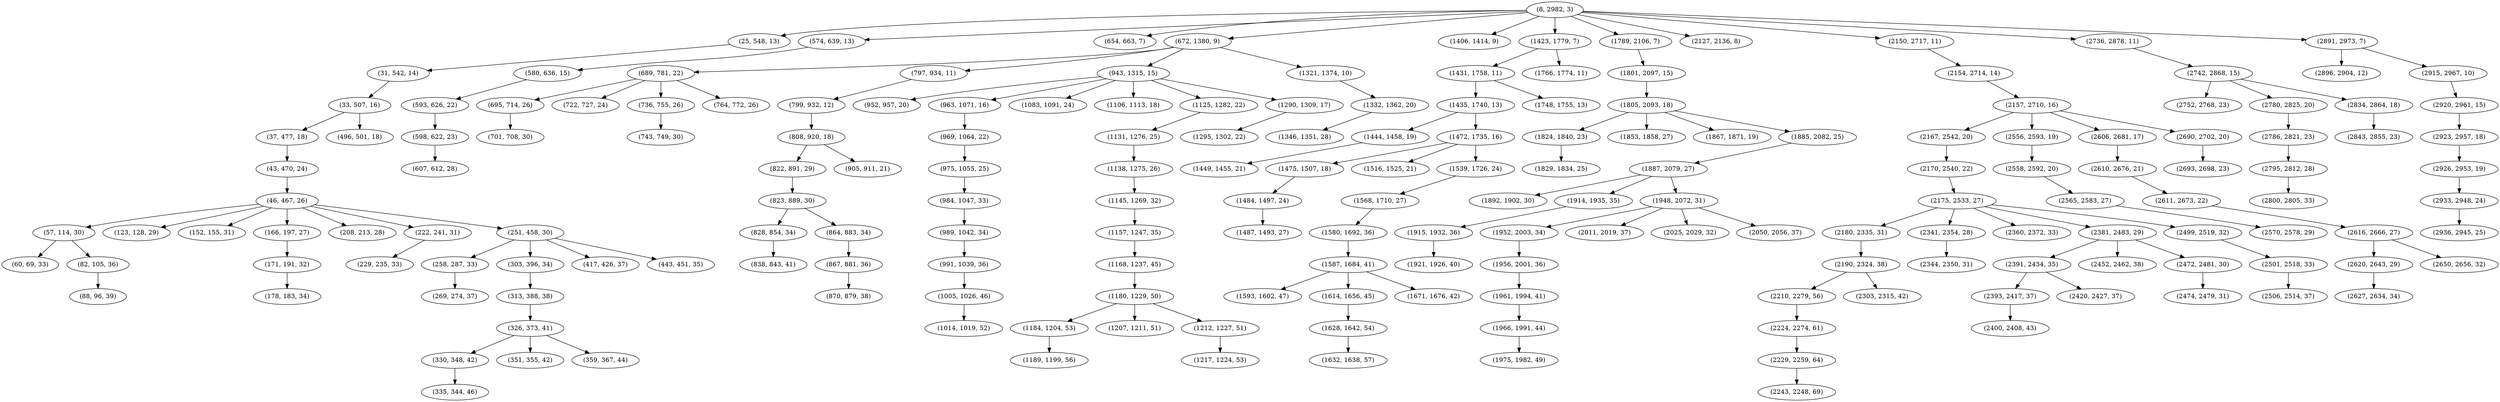 digraph tree {
    "(8, 2982, 3)";
    "(25, 548, 13)";
    "(31, 542, 14)";
    "(33, 507, 16)";
    "(37, 477, 18)";
    "(43, 470, 24)";
    "(46, 467, 26)";
    "(57, 114, 30)";
    "(60, 69, 33)";
    "(82, 105, 36)";
    "(88, 96, 39)";
    "(123, 128, 29)";
    "(152, 155, 31)";
    "(166, 197, 27)";
    "(171, 191, 32)";
    "(178, 183, 34)";
    "(208, 213, 28)";
    "(222, 241, 31)";
    "(229, 235, 33)";
    "(251, 458, 30)";
    "(258, 287, 33)";
    "(269, 274, 37)";
    "(303, 396, 34)";
    "(313, 388, 38)";
    "(326, 373, 41)";
    "(330, 348, 42)";
    "(335, 344, 46)";
    "(351, 355, 42)";
    "(359, 367, 44)";
    "(417, 426, 37)";
    "(443, 451, 35)";
    "(496, 501, 18)";
    "(574, 639, 13)";
    "(580, 636, 15)";
    "(593, 626, 22)";
    "(598, 622, 23)";
    "(607, 612, 28)";
    "(654, 663, 7)";
    "(672, 1380, 9)";
    "(689, 781, 22)";
    "(695, 714, 26)";
    "(701, 708, 30)";
    "(722, 727, 24)";
    "(736, 755, 26)";
    "(743, 749, 30)";
    "(764, 772, 26)";
    "(797, 934, 11)";
    "(799, 932, 12)";
    "(808, 920, 18)";
    "(822, 891, 29)";
    "(823, 889, 30)";
    "(828, 854, 34)";
    "(838, 843, 41)";
    "(864, 883, 34)";
    "(867, 881, 36)";
    "(870, 879, 38)";
    "(905, 911, 21)";
    "(943, 1315, 15)";
    "(952, 957, 20)";
    "(963, 1071, 16)";
    "(969, 1064, 22)";
    "(975, 1055, 25)";
    "(984, 1047, 33)";
    "(989, 1042, 34)";
    "(991, 1039, 36)";
    "(1005, 1026, 46)";
    "(1014, 1019, 52)";
    "(1083, 1091, 24)";
    "(1106, 1113, 18)";
    "(1125, 1282, 22)";
    "(1131, 1276, 25)";
    "(1138, 1275, 26)";
    "(1145, 1269, 32)";
    "(1157, 1247, 35)";
    "(1168, 1237, 45)";
    "(1180, 1229, 50)";
    "(1184, 1204, 53)";
    "(1189, 1199, 56)";
    "(1207, 1211, 51)";
    "(1212, 1227, 51)";
    "(1217, 1224, 53)";
    "(1290, 1309, 17)";
    "(1295, 1302, 22)";
    "(1321, 1374, 10)";
    "(1332, 1362, 20)";
    "(1346, 1351, 28)";
    "(1406, 1414, 9)";
    "(1423, 1779, 7)";
    "(1431, 1758, 11)";
    "(1435, 1740, 13)";
    "(1444, 1458, 19)";
    "(1449, 1455, 21)";
    "(1472, 1735, 16)";
    "(1475, 1507, 18)";
    "(1484, 1497, 24)";
    "(1487, 1493, 27)";
    "(1516, 1525, 21)";
    "(1539, 1726, 24)";
    "(1568, 1710, 27)";
    "(1580, 1692, 36)";
    "(1587, 1684, 41)";
    "(1593, 1602, 47)";
    "(1614, 1656, 45)";
    "(1628, 1642, 54)";
    "(1632, 1638, 57)";
    "(1671, 1676, 42)";
    "(1748, 1755, 13)";
    "(1766, 1774, 11)";
    "(1789, 2106, 7)";
    "(1801, 2097, 15)";
    "(1805, 2093, 18)";
    "(1824, 1840, 23)";
    "(1829, 1834, 25)";
    "(1853, 1858, 27)";
    "(1867, 1871, 19)";
    "(1885, 2082, 25)";
    "(1887, 2079, 27)";
    "(1892, 1902, 30)";
    "(1914, 1935, 35)";
    "(1915, 1932, 36)";
    "(1921, 1926, 40)";
    "(1948, 2072, 31)";
    "(1952, 2003, 34)";
    "(1956, 2001, 36)";
    "(1961, 1994, 41)";
    "(1966, 1991, 44)";
    "(1975, 1982, 49)";
    "(2011, 2019, 37)";
    "(2025, 2029, 32)";
    "(2050, 2056, 37)";
    "(2127, 2136, 8)";
    "(2150, 2717, 11)";
    "(2154, 2714, 14)";
    "(2157, 2710, 16)";
    "(2167, 2542, 20)";
    "(2170, 2540, 22)";
    "(2175, 2533, 27)";
    "(2180, 2335, 31)";
    "(2190, 2324, 38)";
    "(2210, 2279, 56)";
    "(2224, 2274, 61)";
    "(2229, 2259, 64)";
    "(2243, 2248, 69)";
    "(2303, 2315, 42)";
    "(2341, 2354, 28)";
    "(2344, 2350, 31)";
    "(2360, 2372, 33)";
    "(2381, 2483, 29)";
    "(2391, 2434, 35)";
    "(2393, 2417, 37)";
    "(2400, 2408, 43)";
    "(2420, 2427, 37)";
    "(2452, 2462, 38)";
    "(2472, 2481, 30)";
    "(2474, 2479, 31)";
    "(2499, 2519, 32)";
    "(2501, 2518, 33)";
    "(2506, 2514, 37)";
    "(2556, 2593, 19)";
    "(2558, 2592, 20)";
    "(2565, 2583, 27)";
    "(2570, 2578, 29)";
    "(2606, 2681, 17)";
    "(2610, 2676, 21)";
    "(2611, 2673, 22)";
    "(2616, 2666, 27)";
    "(2620, 2643, 29)";
    "(2627, 2634, 34)";
    "(2650, 2656, 32)";
    "(2690, 2702, 20)";
    "(2693, 2698, 23)";
    "(2736, 2878, 11)";
    "(2742, 2868, 15)";
    "(2752, 2768, 23)";
    "(2780, 2825, 20)";
    "(2786, 2821, 23)";
    "(2795, 2812, 28)";
    "(2800, 2805, 33)";
    "(2834, 2864, 18)";
    "(2843, 2855, 23)";
    "(2891, 2973, 7)";
    "(2896, 2904, 12)";
    "(2915, 2967, 10)";
    "(2920, 2961, 15)";
    "(2923, 2957, 18)";
    "(2926, 2953, 19)";
    "(2933, 2948, 24)";
    "(2936, 2945, 25)";
    "(8, 2982, 3)" -> "(25, 548, 13)";
    "(8, 2982, 3)" -> "(574, 639, 13)";
    "(8, 2982, 3)" -> "(654, 663, 7)";
    "(8, 2982, 3)" -> "(672, 1380, 9)";
    "(8, 2982, 3)" -> "(1406, 1414, 9)";
    "(8, 2982, 3)" -> "(1423, 1779, 7)";
    "(8, 2982, 3)" -> "(1789, 2106, 7)";
    "(8, 2982, 3)" -> "(2127, 2136, 8)";
    "(8, 2982, 3)" -> "(2150, 2717, 11)";
    "(8, 2982, 3)" -> "(2736, 2878, 11)";
    "(8, 2982, 3)" -> "(2891, 2973, 7)";
    "(25, 548, 13)" -> "(31, 542, 14)";
    "(31, 542, 14)" -> "(33, 507, 16)";
    "(33, 507, 16)" -> "(37, 477, 18)";
    "(33, 507, 16)" -> "(496, 501, 18)";
    "(37, 477, 18)" -> "(43, 470, 24)";
    "(43, 470, 24)" -> "(46, 467, 26)";
    "(46, 467, 26)" -> "(57, 114, 30)";
    "(46, 467, 26)" -> "(123, 128, 29)";
    "(46, 467, 26)" -> "(152, 155, 31)";
    "(46, 467, 26)" -> "(166, 197, 27)";
    "(46, 467, 26)" -> "(208, 213, 28)";
    "(46, 467, 26)" -> "(222, 241, 31)";
    "(46, 467, 26)" -> "(251, 458, 30)";
    "(57, 114, 30)" -> "(60, 69, 33)";
    "(57, 114, 30)" -> "(82, 105, 36)";
    "(82, 105, 36)" -> "(88, 96, 39)";
    "(166, 197, 27)" -> "(171, 191, 32)";
    "(171, 191, 32)" -> "(178, 183, 34)";
    "(222, 241, 31)" -> "(229, 235, 33)";
    "(251, 458, 30)" -> "(258, 287, 33)";
    "(251, 458, 30)" -> "(303, 396, 34)";
    "(251, 458, 30)" -> "(417, 426, 37)";
    "(251, 458, 30)" -> "(443, 451, 35)";
    "(258, 287, 33)" -> "(269, 274, 37)";
    "(303, 396, 34)" -> "(313, 388, 38)";
    "(313, 388, 38)" -> "(326, 373, 41)";
    "(326, 373, 41)" -> "(330, 348, 42)";
    "(326, 373, 41)" -> "(351, 355, 42)";
    "(326, 373, 41)" -> "(359, 367, 44)";
    "(330, 348, 42)" -> "(335, 344, 46)";
    "(574, 639, 13)" -> "(580, 636, 15)";
    "(580, 636, 15)" -> "(593, 626, 22)";
    "(593, 626, 22)" -> "(598, 622, 23)";
    "(598, 622, 23)" -> "(607, 612, 28)";
    "(672, 1380, 9)" -> "(689, 781, 22)";
    "(672, 1380, 9)" -> "(797, 934, 11)";
    "(672, 1380, 9)" -> "(943, 1315, 15)";
    "(672, 1380, 9)" -> "(1321, 1374, 10)";
    "(689, 781, 22)" -> "(695, 714, 26)";
    "(689, 781, 22)" -> "(722, 727, 24)";
    "(689, 781, 22)" -> "(736, 755, 26)";
    "(689, 781, 22)" -> "(764, 772, 26)";
    "(695, 714, 26)" -> "(701, 708, 30)";
    "(736, 755, 26)" -> "(743, 749, 30)";
    "(797, 934, 11)" -> "(799, 932, 12)";
    "(799, 932, 12)" -> "(808, 920, 18)";
    "(808, 920, 18)" -> "(822, 891, 29)";
    "(808, 920, 18)" -> "(905, 911, 21)";
    "(822, 891, 29)" -> "(823, 889, 30)";
    "(823, 889, 30)" -> "(828, 854, 34)";
    "(823, 889, 30)" -> "(864, 883, 34)";
    "(828, 854, 34)" -> "(838, 843, 41)";
    "(864, 883, 34)" -> "(867, 881, 36)";
    "(867, 881, 36)" -> "(870, 879, 38)";
    "(943, 1315, 15)" -> "(952, 957, 20)";
    "(943, 1315, 15)" -> "(963, 1071, 16)";
    "(943, 1315, 15)" -> "(1083, 1091, 24)";
    "(943, 1315, 15)" -> "(1106, 1113, 18)";
    "(943, 1315, 15)" -> "(1125, 1282, 22)";
    "(943, 1315, 15)" -> "(1290, 1309, 17)";
    "(963, 1071, 16)" -> "(969, 1064, 22)";
    "(969, 1064, 22)" -> "(975, 1055, 25)";
    "(975, 1055, 25)" -> "(984, 1047, 33)";
    "(984, 1047, 33)" -> "(989, 1042, 34)";
    "(989, 1042, 34)" -> "(991, 1039, 36)";
    "(991, 1039, 36)" -> "(1005, 1026, 46)";
    "(1005, 1026, 46)" -> "(1014, 1019, 52)";
    "(1125, 1282, 22)" -> "(1131, 1276, 25)";
    "(1131, 1276, 25)" -> "(1138, 1275, 26)";
    "(1138, 1275, 26)" -> "(1145, 1269, 32)";
    "(1145, 1269, 32)" -> "(1157, 1247, 35)";
    "(1157, 1247, 35)" -> "(1168, 1237, 45)";
    "(1168, 1237, 45)" -> "(1180, 1229, 50)";
    "(1180, 1229, 50)" -> "(1184, 1204, 53)";
    "(1180, 1229, 50)" -> "(1207, 1211, 51)";
    "(1180, 1229, 50)" -> "(1212, 1227, 51)";
    "(1184, 1204, 53)" -> "(1189, 1199, 56)";
    "(1212, 1227, 51)" -> "(1217, 1224, 53)";
    "(1290, 1309, 17)" -> "(1295, 1302, 22)";
    "(1321, 1374, 10)" -> "(1332, 1362, 20)";
    "(1332, 1362, 20)" -> "(1346, 1351, 28)";
    "(1423, 1779, 7)" -> "(1431, 1758, 11)";
    "(1423, 1779, 7)" -> "(1766, 1774, 11)";
    "(1431, 1758, 11)" -> "(1435, 1740, 13)";
    "(1431, 1758, 11)" -> "(1748, 1755, 13)";
    "(1435, 1740, 13)" -> "(1444, 1458, 19)";
    "(1435, 1740, 13)" -> "(1472, 1735, 16)";
    "(1444, 1458, 19)" -> "(1449, 1455, 21)";
    "(1472, 1735, 16)" -> "(1475, 1507, 18)";
    "(1472, 1735, 16)" -> "(1516, 1525, 21)";
    "(1472, 1735, 16)" -> "(1539, 1726, 24)";
    "(1475, 1507, 18)" -> "(1484, 1497, 24)";
    "(1484, 1497, 24)" -> "(1487, 1493, 27)";
    "(1539, 1726, 24)" -> "(1568, 1710, 27)";
    "(1568, 1710, 27)" -> "(1580, 1692, 36)";
    "(1580, 1692, 36)" -> "(1587, 1684, 41)";
    "(1587, 1684, 41)" -> "(1593, 1602, 47)";
    "(1587, 1684, 41)" -> "(1614, 1656, 45)";
    "(1587, 1684, 41)" -> "(1671, 1676, 42)";
    "(1614, 1656, 45)" -> "(1628, 1642, 54)";
    "(1628, 1642, 54)" -> "(1632, 1638, 57)";
    "(1789, 2106, 7)" -> "(1801, 2097, 15)";
    "(1801, 2097, 15)" -> "(1805, 2093, 18)";
    "(1805, 2093, 18)" -> "(1824, 1840, 23)";
    "(1805, 2093, 18)" -> "(1853, 1858, 27)";
    "(1805, 2093, 18)" -> "(1867, 1871, 19)";
    "(1805, 2093, 18)" -> "(1885, 2082, 25)";
    "(1824, 1840, 23)" -> "(1829, 1834, 25)";
    "(1885, 2082, 25)" -> "(1887, 2079, 27)";
    "(1887, 2079, 27)" -> "(1892, 1902, 30)";
    "(1887, 2079, 27)" -> "(1914, 1935, 35)";
    "(1887, 2079, 27)" -> "(1948, 2072, 31)";
    "(1914, 1935, 35)" -> "(1915, 1932, 36)";
    "(1915, 1932, 36)" -> "(1921, 1926, 40)";
    "(1948, 2072, 31)" -> "(1952, 2003, 34)";
    "(1948, 2072, 31)" -> "(2011, 2019, 37)";
    "(1948, 2072, 31)" -> "(2025, 2029, 32)";
    "(1948, 2072, 31)" -> "(2050, 2056, 37)";
    "(1952, 2003, 34)" -> "(1956, 2001, 36)";
    "(1956, 2001, 36)" -> "(1961, 1994, 41)";
    "(1961, 1994, 41)" -> "(1966, 1991, 44)";
    "(1966, 1991, 44)" -> "(1975, 1982, 49)";
    "(2150, 2717, 11)" -> "(2154, 2714, 14)";
    "(2154, 2714, 14)" -> "(2157, 2710, 16)";
    "(2157, 2710, 16)" -> "(2167, 2542, 20)";
    "(2157, 2710, 16)" -> "(2556, 2593, 19)";
    "(2157, 2710, 16)" -> "(2606, 2681, 17)";
    "(2157, 2710, 16)" -> "(2690, 2702, 20)";
    "(2167, 2542, 20)" -> "(2170, 2540, 22)";
    "(2170, 2540, 22)" -> "(2175, 2533, 27)";
    "(2175, 2533, 27)" -> "(2180, 2335, 31)";
    "(2175, 2533, 27)" -> "(2341, 2354, 28)";
    "(2175, 2533, 27)" -> "(2360, 2372, 33)";
    "(2175, 2533, 27)" -> "(2381, 2483, 29)";
    "(2175, 2533, 27)" -> "(2499, 2519, 32)";
    "(2180, 2335, 31)" -> "(2190, 2324, 38)";
    "(2190, 2324, 38)" -> "(2210, 2279, 56)";
    "(2190, 2324, 38)" -> "(2303, 2315, 42)";
    "(2210, 2279, 56)" -> "(2224, 2274, 61)";
    "(2224, 2274, 61)" -> "(2229, 2259, 64)";
    "(2229, 2259, 64)" -> "(2243, 2248, 69)";
    "(2341, 2354, 28)" -> "(2344, 2350, 31)";
    "(2381, 2483, 29)" -> "(2391, 2434, 35)";
    "(2381, 2483, 29)" -> "(2452, 2462, 38)";
    "(2381, 2483, 29)" -> "(2472, 2481, 30)";
    "(2391, 2434, 35)" -> "(2393, 2417, 37)";
    "(2391, 2434, 35)" -> "(2420, 2427, 37)";
    "(2393, 2417, 37)" -> "(2400, 2408, 43)";
    "(2472, 2481, 30)" -> "(2474, 2479, 31)";
    "(2499, 2519, 32)" -> "(2501, 2518, 33)";
    "(2501, 2518, 33)" -> "(2506, 2514, 37)";
    "(2556, 2593, 19)" -> "(2558, 2592, 20)";
    "(2558, 2592, 20)" -> "(2565, 2583, 27)";
    "(2565, 2583, 27)" -> "(2570, 2578, 29)";
    "(2606, 2681, 17)" -> "(2610, 2676, 21)";
    "(2610, 2676, 21)" -> "(2611, 2673, 22)";
    "(2611, 2673, 22)" -> "(2616, 2666, 27)";
    "(2616, 2666, 27)" -> "(2620, 2643, 29)";
    "(2616, 2666, 27)" -> "(2650, 2656, 32)";
    "(2620, 2643, 29)" -> "(2627, 2634, 34)";
    "(2690, 2702, 20)" -> "(2693, 2698, 23)";
    "(2736, 2878, 11)" -> "(2742, 2868, 15)";
    "(2742, 2868, 15)" -> "(2752, 2768, 23)";
    "(2742, 2868, 15)" -> "(2780, 2825, 20)";
    "(2742, 2868, 15)" -> "(2834, 2864, 18)";
    "(2780, 2825, 20)" -> "(2786, 2821, 23)";
    "(2786, 2821, 23)" -> "(2795, 2812, 28)";
    "(2795, 2812, 28)" -> "(2800, 2805, 33)";
    "(2834, 2864, 18)" -> "(2843, 2855, 23)";
    "(2891, 2973, 7)" -> "(2896, 2904, 12)";
    "(2891, 2973, 7)" -> "(2915, 2967, 10)";
    "(2915, 2967, 10)" -> "(2920, 2961, 15)";
    "(2920, 2961, 15)" -> "(2923, 2957, 18)";
    "(2923, 2957, 18)" -> "(2926, 2953, 19)";
    "(2926, 2953, 19)" -> "(2933, 2948, 24)";
    "(2933, 2948, 24)" -> "(2936, 2945, 25)";
}
